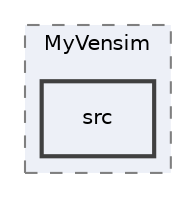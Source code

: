 digraph "G:/Meu Drive/PPGCC/PCC108/TrabalhoIndividual/Projeto/MyVensim/src"
{
 // LATEX_PDF_SIZE
  edge [fontname="Helvetica",fontsize="10",labelfontname="Helvetica",labelfontsize="10"];
  node [fontname="Helvetica",fontsize="10",shape=record];
  compound=true
  subgraph clusterdir_c9243719e47c96369191af970586a774 {
    graph [ bgcolor="#edf0f7", pencolor="grey50", style="filled,dashed,", label="MyVensim", fontname="Helvetica", fontsize="10", URL="dir_c9243719e47c96369191af970586a774.html"]
  dir_4100c1cf449435e15939773d3f3d6aa7 [shape=box, label="src", style="filled,bold,", fillcolor="#edf0f7", color="grey25", URL="dir_4100c1cf449435e15939773d3f3d6aa7.html"];
  }
}
